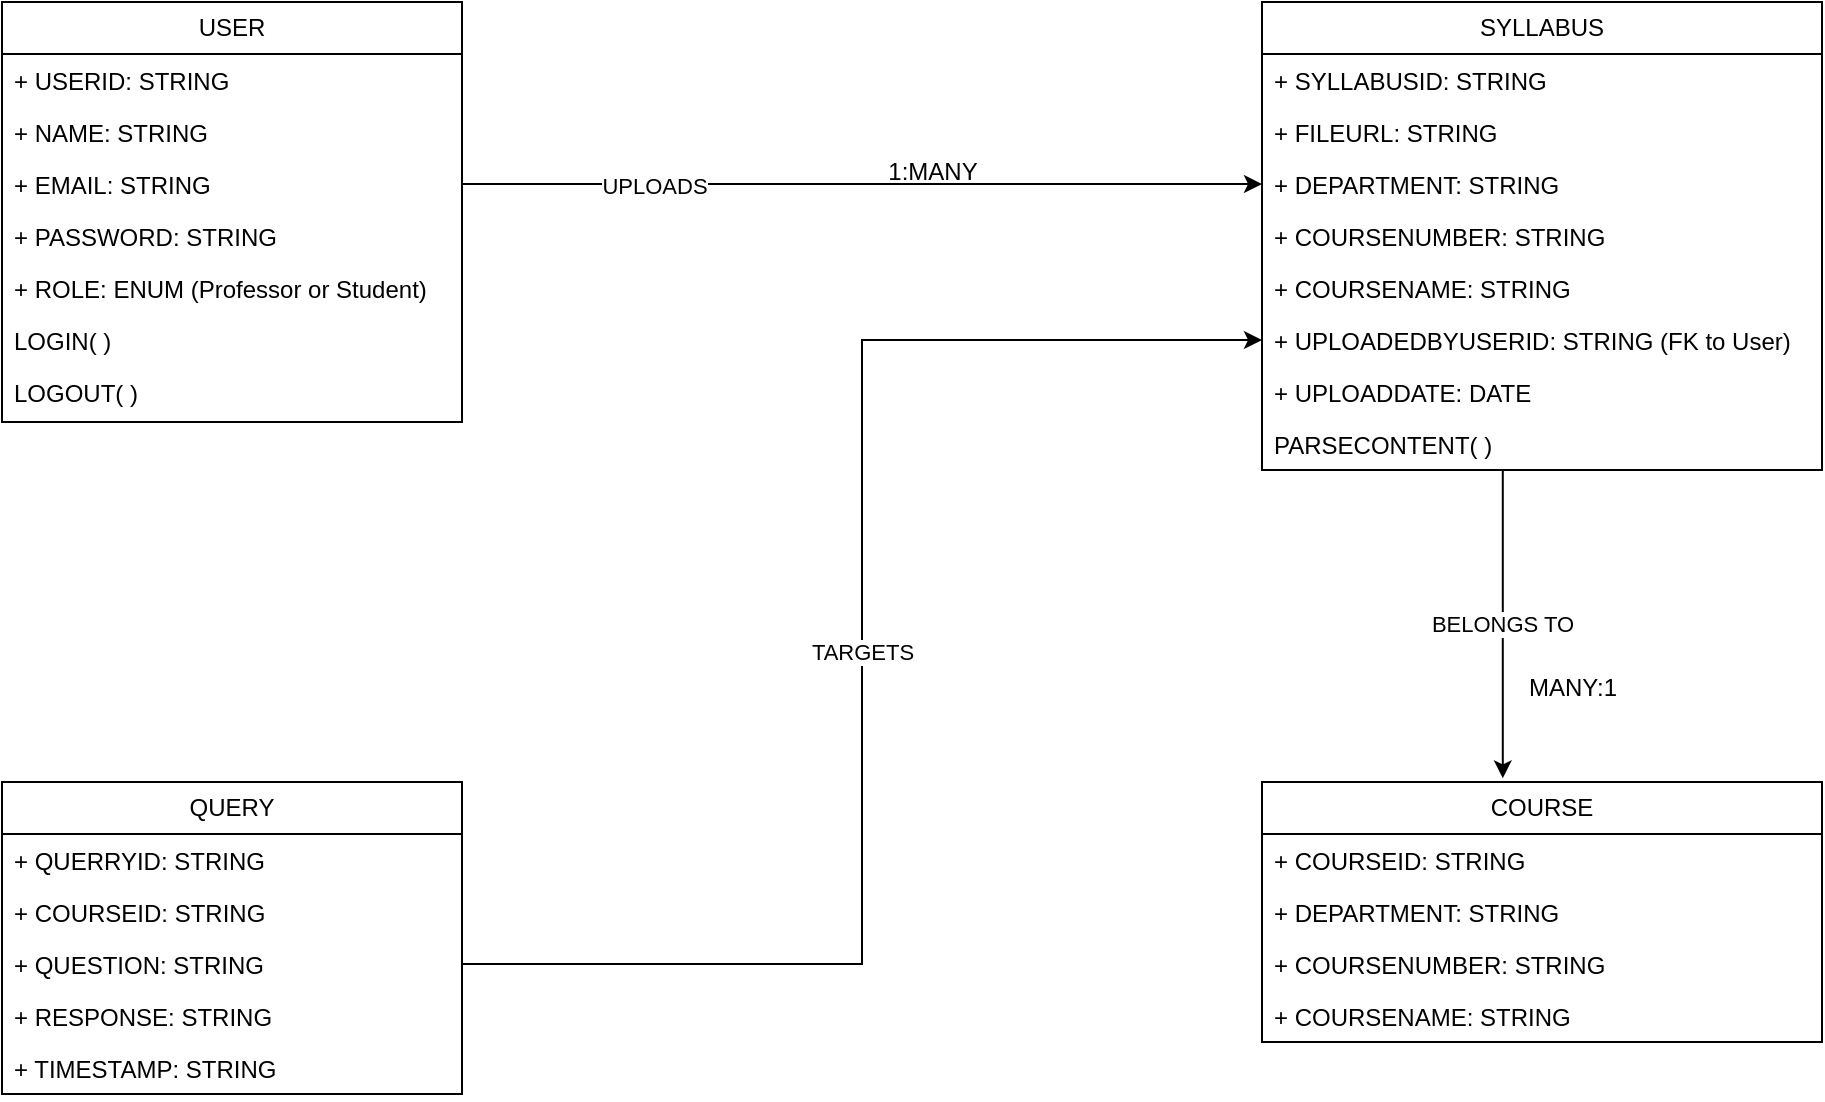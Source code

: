 <mxfile version="26.1.1">
  <diagram name="Page-1" id="qvetXGdOCKe-l3um4CJl">
    <mxGraphModel dx="1369" dy="1144" grid="1" gridSize="10" guides="1" tooltips="1" connect="1" arrows="1" fold="1" page="1" pageScale="1" pageWidth="827" pageHeight="1169" math="0" shadow="0">
      <root>
        <mxCell id="0" />
        <mxCell id="1" parent="0" />
        <mxCell id="yzGFRxn0UCcNYOMdiHL--1" value="USER" style="swimlane;fontStyle=0;childLayout=stackLayout;horizontal=1;startSize=26;fillColor=none;horizontalStack=0;resizeParent=1;resizeParentMax=0;resizeLast=0;collapsible=1;marginBottom=0;whiteSpace=wrap;html=1;" vertex="1" parent="1">
          <mxGeometry x="250" y="210" width="230" height="210" as="geometry" />
        </mxCell>
        <mxCell id="yzGFRxn0UCcNYOMdiHL--2" value="+ USERID: STRING" style="text;strokeColor=none;fillColor=none;align=left;verticalAlign=top;spacingLeft=4;spacingRight=4;overflow=hidden;rotatable=0;points=[[0,0.5],[1,0.5]];portConstraint=eastwest;whiteSpace=wrap;html=1;" vertex="1" parent="yzGFRxn0UCcNYOMdiHL--1">
          <mxGeometry y="26" width="230" height="26" as="geometry" />
        </mxCell>
        <mxCell id="yzGFRxn0UCcNYOMdiHL--3" value="+ NAME: STRING" style="text;strokeColor=none;fillColor=none;align=left;verticalAlign=top;spacingLeft=4;spacingRight=4;overflow=hidden;rotatable=0;points=[[0,0.5],[1,0.5]];portConstraint=eastwest;whiteSpace=wrap;html=1;" vertex="1" parent="yzGFRxn0UCcNYOMdiHL--1">
          <mxGeometry y="52" width="230" height="26" as="geometry" />
        </mxCell>
        <mxCell id="yzGFRxn0UCcNYOMdiHL--4" value="+ EMAIL: STRING" style="text;strokeColor=none;fillColor=none;align=left;verticalAlign=top;spacingLeft=4;spacingRight=4;overflow=hidden;rotatable=0;points=[[0,0.5],[1,0.5]];portConstraint=eastwest;whiteSpace=wrap;html=1;" vertex="1" parent="yzGFRxn0UCcNYOMdiHL--1">
          <mxGeometry y="78" width="230" height="26" as="geometry" />
        </mxCell>
        <mxCell id="yzGFRxn0UCcNYOMdiHL--17" value="+ PASSWORD: STRING" style="text;strokeColor=none;fillColor=none;align=left;verticalAlign=top;spacingLeft=4;spacingRight=4;overflow=hidden;rotatable=0;points=[[0,0.5],[1,0.5]];portConstraint=eastwest;whiteSpace=wrap;html=1;" vertex="1" parent="yzGFRxn0UCcNYOMdiHL--1">
          <mxGeometry y="104" width="230" height="26" as="geometry" />
        </mxCell>
        <mxCell id="yzGFRxn0UCcNYOMdiHL--18" value="+ ROLE: ENUM (Professor or Student)" style="text;strokeColor=none;fillColor=none;align=left;verticalAlign=top;spacingLeft=4;spacingRight=4;overflow=hidden;rotatable=0;points=[[0,0.5],[1,0.5]];portConstraint=eastwest;whiteSpace=wrap;html=1;" vertex="1" parent="yzGFRxn0UCcNYOMdiHL--1">
          <mxGeometry y="130" width="230" height="26" as="geometry" />
        </mxCell>
        <mxCell id="yzGFRxn0UCcNYOMdiHL--19" value="LOGIN( )" style="text;strokeColor=none;fillColor=none;align=left;verticalAlign=top;spacingLeft=4;spacingRight=4;overflow=hidden;rotatable=0;points=[[0,0.5],[1,0.5]];portConstraint=eastwest;whiteSpace=wrap;html=1;" vertex="1" parent="yzGFRxn0UCcNYOMdiHL--1">
          <mxGeometry y="156" width="230" height="26" as="geometry" />
        </mxCell>
        <mxCell id="yzGFRxn0UCcNYOMdiHL--20" value="LOGOUT( )" style="text;strokeColor=none;fillColor=none;align=left;verticalAlign=top;spacingLeft=4;spacingRight=4;overflow=hidden;rotatable=0;points=[[0,0.5],[1,0.5]];portConstraint=eastwest;whiteSpace=wrap;html=1;" vertex="1" parent="yzGFRxn0UCcNYOMdiHL--1">
          <mxGeometry y="182" width="230" height="28" as="geometry" />
        </mxCell>
        <mxCell id="yzGFRxn0UCcNYOMdiHL--5" value="SYLLABUS" style="swimlane;fontStyle=0;childLayout=stackLayout;horizontal=1;startSize=26;fillColor=none;horizontalStack=0;resizeParent=1;resizeParentMax=0;resizeLast=0;collapsible=1;marginBottom=0;whiteSpace=wrap;html=1;" vertex="1" parent="1">
          <mxGeometry x="880" y="210" width="280" height="234" as="geometry" />
        </mxCell>
        <mxCell id="yzGFRxn0UCcNYOMdiHL--6" value="+ SYLLABUSID: STRING" style="text;strokeColor=none;fillColor=none;align=left;verticalAlign=top;spacingLeft=4;spacingRight=4;overflow=hidden;rotatable=0;points=[[0,0.5],[1,0.5]];portConstraint=eastwest;whiteSpace=wrap;html=1;" vertex="1" parent="yzGFRxn0UCcNYOMdiHL--5">
          <mxGeometry y="26" width="280" height="26" as="geometry" />
        </mxCell>
        <mxCell id="yzGFRxn0UCcNYOMdiHL--7" value="+ FILEURL: STRING" style="text;strokeColor=none;fillColor=none;align=left;verticalAlign=top;spacingLeft=4;spacingRight=4;overflow=hidden;rotatable=0;points=[[0,0.5],[1,0.5]];portConstraint=eastwest;whiteSpace=wrap;html=1;" vertex="1" parent="yzGFRxn0UCcNYOMdiHL--5">
          <mxGeometry y="52" width="280" height="26" as="geometry" />
        </mxCell>
        <mxCell id="yzGFRxn0UCcNYOMdiHL--8" value="+ DEPARTMENT: STRING" style="text;strokeColor=none;fillColor=none;align=left;verticalAlign=top;spacingLeft=4;spacingRight=4;overflow=hidden;rotatable=0;points=[[0,0.5],[1,0.5]];portConstraint=eastwest;whiteSpace=wrap;html=1;" vertex="1" parent="yzGFRxn0UCcNYOMdiHL--5">
          <mxGeometry y="78" width="280" height="26" as="geometry" />
        </mxCell>
        <mxCell id="yzGFRxn0UCcNYOMdiHL--21" value="+ COURSENUMBER: STRING" style="text;strokeColor=none;fillColor=none;align=left;verticalAlign=top;spacingLeft=4;spacingRight=4;overflow=hidden;rotatable=0;points=[[0,0.5],[1,0.5]];portConstraint=eastwest;whiteSpace=wrap;html=1;" vertex="1" parent="yzGFRxn0UCcNYOMdiHL--5">
          <mxGeometry y="104" width="280" height="26" as="geometry" />
        </mxCell>
        <mxCell id="yzGFRxn0UCcNYOMdiHL--22" value="+ COURSENAME: STRING" style="text;strokeColor=none;fillColor=none;align=left;verticalAlign=top;spacingLeft=4;spacingRight=4;overflow=hidden;rotatable=0;points=[[0,0.5],[1,0.5]];portConstraint=eastwest;whiteSpace=wrap;html=1;" vertex="1" parent="yzGFRxn0UCcNYOMdiHL--5">
          <mxGeometry y="130" width="280" height="26" as="geometry" />
        </mxCell>
        <mxCell id="yzGFRxn0UCcNYOMdiHL--23" value="+ UPLOADEDBYUSERID: STRING (FK to User)" style="text;strokeColor=none;fillColor=none;align=left;verticalAlign=top;spacingLeft=4;spacingRight=4;overflow=hidden;rotatable=0;points=[[0,0.5],[1,0.5]];portConstraint=eastwest;whiteSpace=wrap;html=1;" vertex="1" parent="yzGFRxn0UCcNYOMdiHL--5">
          <mxGeometry y="156" width="280" height="26" as="geometry" />
        </mxCell>
        <mxCell id="yzGFRxn0UCcNYOMdiHL--24" value="+ UPLOADDATE: DATE" style="text;strokeColor=none;fillColor=none;align=left;verticalAlign=top;spacingLeft=4;spacingRight=4;overflow=hidden;rotatable=0;points=[[0,0.5],[1,0.5]];portConstraint=eastwest;whiteSpace=wrap;html=1;" vertex="1" parent="yzGFRxn0UCcNYOMdiHL--5">
          <mxGeometry y="182" width="280" height="26" as="geometry" />
        </mxCell>
        <mxCell id="yzGFRxn0UCcNYOMdiHL--25" value="PARSECONTENT( )" style="text;strokeColor=none;fillColor=none;align=left;verticalAlign=top;spacingLeft=4;spacingRight=4;overflow=hidden;rotatable=0;points=[[0,0.5],[1,0.5]];portConstraint=eastwest;whiteSpace=wrap;html=1;" vertex="1" parent="yzGFRxn0UCcNYOMdiHL--5">
          <mxGeometry y="208" width="280" height="26" as="geometry" />
        </mxCell>
        <mxCell id="yzGFRxn0UCcNYOMdiHL--9" value="QUERY" style="swimlane;fontStyle=0;childLayout=stackLayout;horizontal=1;startSize=26;fillColor=none;horizontalStack=0;resizeParent=1;resizeParentMax=0;resizeLast=0;collapsible=1;marginBottom=0;whiteSpace=wrap;html=1;" vertex="1" parent="1">
          <mxGeometry x="250" y="600" width="230" height="156" as="geometry" />
        </mxCell>
        <mxCell id="yzGFRxn0UCcNYOMdiHL--10" value="+ QUERRYID: STRING" style="text;strokeColor=none;fillColor=none;align=left;verticalAlign=top;spacingLeft=4;spacingRight=4;overflow=hidden;rotatable=0;points=[[0,0.5],[1,0.5]];portConstraint=eastwest;whiteSpace=wrap;html=1;" vertex="1" parent="yzGFRxn0UCcNYOMdiHL--9">
          <mxGeometry y="26" width="230" height="26" as="geometry" />
        </mxCell>
        <mxCell id="yzGFRxn0UCcNYOMdiHL--11" value="+ COURSEID: STRING" style="text;strokeColor=none;fillColor=none;align=left;verticalAlign=top;spacingLeft=4;spacingRight=4;overflow=hidden;rotatable=0;points=[[0,0.5],[1,0.5]];portConstraint=eastwest;whiteSpace=wrap;html=1;" vertex="1" parent="yzGFRxn0UCcNYOMdiHL--9">
          <mxGeometry y="52" width="230" height="26" as="geometry" />
        </mxCell>
        <mxCell id="yzGFRxn0UCcNYOMdiHL--12" value="+ QUESTION: STRING" style="text;strokeColor=none;fillColor=none;align=left;verticalAlign=top;spacingLeft=4;spacingRight=4;overflow=hidden;rotatable=0;points=[[0,0.5],[1,0.5]];portConstraint=eastwest;whiteSpace=wrap;html=1;" vertex="1" parent="yzGFRxn0UCcNYOMdiHL--9">
          <mxGeometry y="78" width="230" height="26" as="geometry" />
        </mxCell>
        <mxCell id="yzGFRxn0UCcNYOMdiHL--26" value="+ RESPONSE: STRING" style="text;strokeColor=none;fillColor=none;align=left;verticalAlign=top;spacingLeft=4;spacingRight=4;overflow=hidden;rotatable=0;points=[[0,0.5],[1,0.5]];portConstraint=eastwest;whiteSpace=wrap;html=1;" vertex="1" parent="yzGFRxn0UCcNYOMdiHL--9">
          <mxGeometry y="104" width="230" height="26" as="geometry" />
        </mxCell>
        <mxCell id="yzGFRxn0UCcNYOMdiHL--27" value="+ TIMESTAMP: STRING" style="text;strokeColor=none;fillColor=none;align=left;verticalAlign=top;spacingLeft=4;spacingRight=4;overflow=hidden;rotatable=0;points=[[0,0.5],[1,0.5]];portConstraint=eastwest;whiteSpace=wrap;html=1;" vertex="1" parent="yzGFRxn0UCcNYOMdiHL--9">
          <mxGeometry y="130" width="230" height="26" as="geometry" />
        </mxCell>
        <mxCell id="yzGFRxn0UCcNYOMdiHL--13" value="COURSE" style="swimlane;fontStyle=0;childLayout=stackLayout;horizontal=1;startSize=26;fillColor=none;horizontalStack=0;resizeParent=1;resizeParentMax=0;resizeLast=0;collapsible=1;marginBottom=0;whiteSpace=wrap;html=1;" vertex="1" parent="1">
          <mxGeometry x="880" y="600" width="280" height="130" as="geometry" />
        </mxCell>
        <mxCell id="yzGFRxn0UCcNYOMdiHL--14" value="+ COURSEID: STRING" style="text;strokeColor=none;fillColor=none;align=left;verticalAlign=top;spacingLeft=4;spacingRight=4;overflow=hidden;rotatable=0;points=[[0,0.5],[1,0.5]];portConstraint=eastwest;whiteSpace=wrap;html=1;" vertex="1" parent="yzGFRxn0UCcNYOMdiHL--13">
          <mxGeometry y="26" width="280" height="26" as="geometry" />
        </mxCell>
        <mxCell id="yzGFRxn0UCcNYOMdiHL--15" value="+ DEPARTMENT: STRING" style="text;strokeColor=none;fillColor=none;align=left;verticalAlign=top;spacingLeft=4;spacingRight=4;overflow=hidden;rotatable=0;points=[[0,0.5],[1,0.5]];portConstraint=eastwest;whiteSpace=wrap;html=1;" vertex="1" parent="yzGFRxn0UCcNYOMdiHL--13">
          <mxGeometry y="52" width="280" height="26" as="geometry" />
        </mxCell>
        <mxCell id="yzGFRxn0UCcNYOMdiHL--16" value="+ COURSENUMBER: STRING" style="text;strokeColor=none;fillColor=none;align=left;verticalAlign=top;spacingLeft=4;spacingRight=4;overflow=hidden;rotatable=0;points=[[0,0.5],[1,0.5]];portConstraint=eastwest;whiteSpace=wrap;html=1;" vertex="1" parent="yzGFRxn0UCcNYOMdiHL--13">
          <mxGeometry y="78" width="280" height="26" as="geometry" />
        </mxCell>
        <mxCell id="yzGFRxn0UCcNYOMdiHL--28" value="+ COURSENAME: STRING" style="text;strokeColor=none;fillColor=none;align=left;verticalAlign=top;spacingLeft=4;spacingRight=4;overflow=hidden;rotatable=0;points=[[0,0.5],[1,0.5]];portConstraint=eastwest;whiteSpace=wrap;html=1;" vertex="1" parent="yzGFRxn0UCcNYOMdiHL--13">
          <mxGeometry y="104" width="280" height="26" as="geometry" />
        </mxCell>
        <mxCell id="yzGFRxn0UCcNYOMdiHL--29" style="edgeStyle=orthogonalEdgeStyle;rounded=0;orthogonalLoop=1;jettySize=auto;html=1;entryX=0;entryY=0.5;entryDx=0;entryDy=0;" edge="1" parent="1" source="yzGFRxn0UCcNYOMdiHL--4" target="yzGFRxn0UCcNYOMdiHL--8">
          <mxGeometry relative="1" as="geometry" />
        </mxCell>
        <mxCell id="yzGFRxn0UCcNYOMdiHL--31" value="UPLOADS" style="edgeLabel;html=1;align=center;verticalAlign=middle;resizable=0;points=[];" vertex="1" connectable="0" parent="yzGFRxn0UCcNYOMdiHL--29">
          <mxGeometry x="-0.519" y="-1" relative="1" as="geometry">
            <mxPoint as="offset" />
          </mxGeometry>
        </mxCell>
        <mxCell id="yzGFRxn0UCcNYOMdiHL--30" value="1:MANY" style="text;html=1;align=center;verticalAlign=middle;resizable=0;points=[];autosize=1;strokeColor=none;fillColor=none;" vertex="1" parent="1">
          <mxGeometry x="680" y="280" width="70" height="30" as="geometry" />
        </mxCell>
        <mxCell id="yzGFRxn0UCcNYOMdiHL--32" value="BELONGS TO" style="edgeStyle=orthogonalEdgeStyle;rounded=0;orthogonalLoop=1;jettySize=auto;html=1;entryX=0.43;entryY=-0.014;entryDx=0;entryDy=0;entryPerimeter=0;" edge="1" parent="1" source="yzGFRxn0UCcNYOMdiHL--25" target="yzGFRxn0UCcNYOMdiHL--13">
          <mxGeometry relative="1" as="geometry">
            <Array as="points">
              <mxPoint x="1000" y="522" />
            </Array>
          </mxGeometry>
        </mxCell>
        <mxCell id="yzGFRxn0UCcNYOMdiHL--33" value="MANY:1" style="text;html=1;align=center;verticalAlign=middle;resizable=0;points=[];autosize=1;strokeColor=none;fillColor=none;" vertex="1" parent="1">
          <mxGeometry x="1000" y="538" width="70" height="30" as="geometry" />
        </mxCell>
        <mxCell id="yzGFRxn0UCcNYOMdiHL--34" value="TARGETS" style="edgeStyle=orthogonalEdgeStyle;rounded=0;orthogonalLoop=1;jettySize=auto;html=1;" edge="1" parent="1" source="yzGFRxn0UCcNYOMdiHL--12" target="yzGFRxn0UCcNYOMdiHL--23">
          <mxGeometry relative="1" as="geometry" />
        </mxCell>
      </root>
    </mxGraphModel>
  </diagram>
</mxfile>
